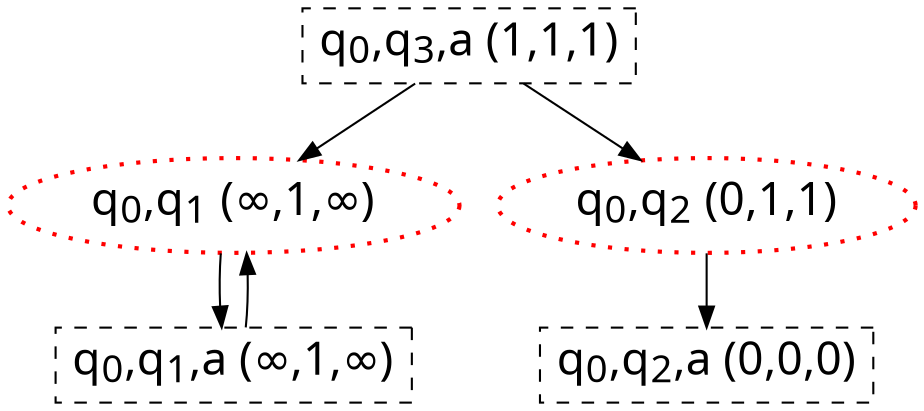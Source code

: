 digraph g { 
	rankdir=TD;
	size="8,5"

	node [fontname="Arial:bold" fontsize=22];
	edge [fontname="Helvetica:bold" fontsize=18];

	node [color = red shape = ellipse style = "bold, dotted"];
		q0q1 [label=<q<SUB>0</SUB>,q<SUB>1</SUB> (&infin;,1,&infin;)>];
		q0q2 [label=<q<SUB>0</SUB>,q<SUB>2</SUB> (0,1,1)>];
	node [color = black shape = box style = dashed];
		q0q3a [label=<q<SUB>0</SUB>,q<SUB>3</SUB>,a (1,1,1)>];
		q0q1a [label=<q<SUB>0</SUB>,q<SUB>1</SUB>,a (&infin;,1,&infin;)>];
		q0q2a[label=<q<SUB>0</SUB>,q<SUB>2</SUB>,a (0,0,0)>];

	q0q1-> q0q1a;
	q0q1a-> q0q1;

	q0q3a-> q0q1;
	q0q3a-> q0q2;

	q0q2-> q0q2a;
}
